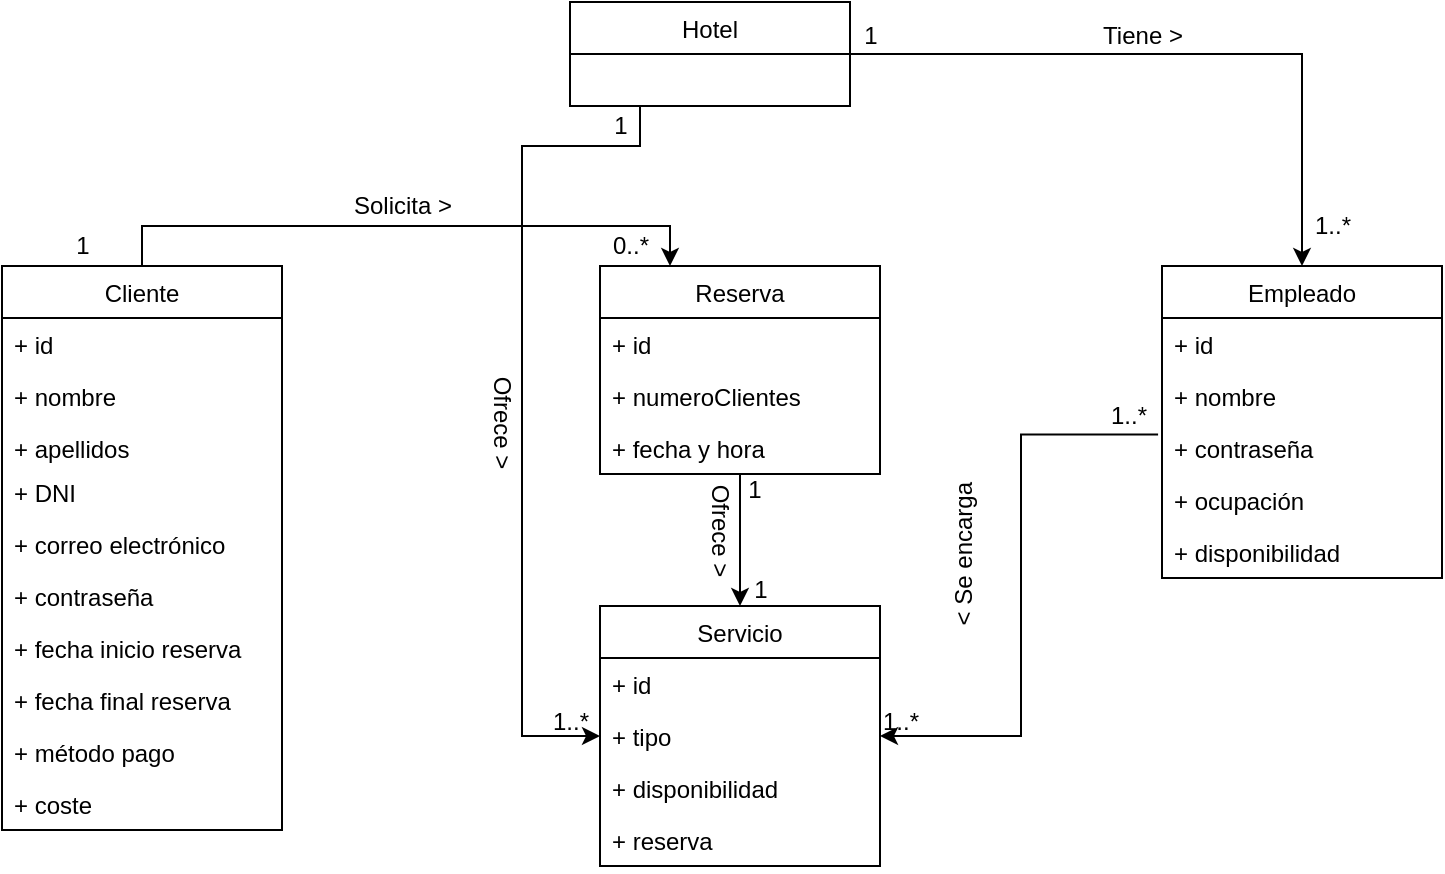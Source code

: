 <mxfile version="14.4.7" type="github">
  <diagram id="3HjA7348x1ktfYIhefzy" name="Page-1">
    <mxGraphModel dx="1038" dy="1754" grid="1" gridSize="10" guides="1" tooltips="1" connect="1" arrows="1" fold="1" page="1" pageScale="1" pageWidth="827" pageHeight="1169" math="0" shadow="0">
      <root>
        <mxCell id="0" />
        <mxCell id="1" parent="0" />
        <mxCell id="zehIB0Qbu9SA2_lh9AIG-58" style="edgeStyle=orthogonalEdgeStyle;rounded=0;orthogonalLoop=1;jettySize=auto;html=1;exitX=0.5;exitY=0;exitDx=0;exitDy=0;entryX=0.25;entryY=0;entryDx=0;entryDy=0;" edge="1" parent="1" source="zehIB0Qbu9SA2_lh9AIG-1" target="zehIB0Qbu9SA2_lh9AIG-19">
          <mxGeometry relative="1" as="geometry">
            <mxPoint x="360" y="40" as="targetPoint" />
          </mxGeometry>
        </mxCell>
        <mxCell id="zehIB0Qbu9SA2_lh9AIG-1" value="Cliente" style="swimlane;fontStyle=0;childLayout=stackLayout;horizontal=1;startSize=26;fillColor=none;horizontalStack=0;resizeParent=1;resizeParentMax=0;resizeLast=0;collapsible=1;marginBottom=0;" vertex="1" parent="1">
          <mxGeometry x="60" y="80" width="140" height="282" as="geometry" />
        </mxCell>
        <mxCell id="zehIB0Qbu9SA2_lh9AIG-48" value="+ id" style="text;strokeColor=none;fillColor=none;align=left;verticalAlign=top;spacingLeft=4;spacingRight=4;overflow=hidden;rotatable=0;points=[[0,0.5],[1,0.5]];portConstraint=eastwest;" vertex="1" parent="zehIB0Qbu9SA2_lh9AIG-1">
          <mxGeometry y="26" width="140" height="26" as="geometry" />
        </mxCell>
        <mxCell id="zehIB0Qbu9SA2_lh9AIG-4" value="+ nombre" style="text;strokeColor=none;fillColor=none;align=left;verticalAlign=top;spacingLeft=4;spacingRight=4;overflow=hidden;rotatable=0;points=[[0,0.5],[1,0.5]];portConstraint=eastwest;" vertex="1" parent="zehIB0Qbu9SA2_lh9AIG-1">
          <mxGeometry y="52" width="140" height="26" as="geometry" />
        </mxCell>
        <mxCell id="zehIB0Qbu9SA2_lh9AIG-5" value="+ apellidos" style="text;strokeColor=none;fillColor=none;align=left;verticalAlign=top;spacingLeft=4;spacingRight=4;overflow=hidden;rotatable=0;points=[[0,0.5],[1,0.5]];portConstraint=eastwest;" vertex="1" parent="zehIB0Qbu9SA2_lh9AIG-1">
          <mxGeometry y="78" width="140" height="22" as="geometry" />
        </mxCell>
        <mxCell id="zehIB0Qbu9SA2_lh9AIG-7" value="+ DNI" style="text;strokeColor=none;fillColor=none;align=left;verticalAlign=top;spacingLeft=4;spacingRight=4;overflow=hidden;rotatable=0;points=[[0,0.5],[1,0.5]];portConstraint=eastwest;" vertex="1" parent="zehIB0Qbu9SA2_lh9AIG-1">
          <mxGeometry y="100" width="140" height="26" as="geometry" />
        </mxCell>
        <mxCell id="zehIB0Qbu9SA2_lh9AIG-2" value="+ correo electrónico" style="text;strokeColor=none;fillColor=none;align=left;verticalAlign=top;spacingLeft=4;spacingRight=4;overflow=hidden;rotatable=0;points=[[0,0.5],[1,0.5]];portConstraint=eastwest;" vertex="1" parent="zehIB0Qbu9SA2_lh9AIG-1">
          <mxGeometry y="126" width="140" height="26" as="geometry" />
        </mxCell>
        <mxCell id="zehIB0Qbu9SA2_lh9AIG-3" value="+ contraseña" style="text;strokeColor=none;fillColor=none;align=left;verticalAlign=top;spacingLeft=4;spacingRight=4;overflow=hidden;rotatable=0;points=[[0,0.5],[1,0.5]];portConstraint=eastwest;" vertex="1" parent="zehIB0Qbu9SA2_lh9AIG-1">
          <mxGeometry y="152" width="140" height="26" as="geometry" />
        </mxCell>
        <mxCell id="zehIB0Qbu9SA2_lh9AIG-8" value="+ fecha inicio reserva" style="text;strokeColor=none;fillColor=none;align=left;verticalAlign=top;spacingLeft=4;spacingRight=4;overflow=hidden;rotatable=0;points=[[0,0.5],[1,0.5]];portConstraint=eastwest;" vertex="1" parent="zehIB0Qbu9SA2_lh9AIG-1">
          <mxGeometry y="178" width="140" height="26" as="geometry" />
        </mxCell>
        <mxCell id="zehIB0Qbu9SA2_lh9AIG-9" value="+ fecha final reserva" style="text;strokeColor=none;fillColor=none;align=left;verticalAlign=top;spacingLeft=4;spacingRight=4;overflow=hidden;rotatable=0;points=[[0,0.5],[1,0.5]];portConstraint=eastwest;" vertex="1" parent="zehIB0Qbu9SA2_lh9AIG-1">
          <mxGeometry y="204" width="140" height="26" as="geometry" />
        </mxCell>
        <mxCell id="zehIB0Qbu9SA2_lh9AIG-6" value="+ método pago" style="text;strokeColor=none;fillColor=none;align=left;verticalAlign=top;spacingLeft=4;spacingRight=4;overflow=hidden;rotatable=0;points=[[0,0.5],[1,0.5]];portConstraint=eastwest;" vertex="1" parent="zehIB0Qbu9SA2_lh9AIG-1">
          <mxGeometry y="230" width="140" height="26" as="geometry" />
        </mxCell>
        <mxCell id="zehIB0Qbu9SA2_lh9AIG-10" value="+ coste" style="text;strokeColor=none;fillColor=none;align=left;verticalAlign=top;spacingLeft=4;spacingRight=4;overflow=hidden;rotatable=0;points=[[0,0.5],[1,0.5]];portConstraint=eastwest;" vertex="1" parent="zehIB0Qbu9SA2_lh9AIG-1">
          <mxGeometry y="256" width="140" height="26" as="geometry" />
        </mxCell>
        <mxCell id="zehIB0Qbu9SA2_lh9AIG-70" style="edgeStyle=orthogonalEdgeStyle;rounded=0;orthogonalLoop=1;jettySize=auto;html=1;entryX=0.5;entryY=0;entryDx=0;entryDy=0;" edge="1" parent="1" source="zehIB0Qbu9SA2_lh9AIG-11" target="zehIB0Qbu9SA2_lh9AIG-35">
          <mxGeometry relative="1" as="geometry" />
        </mxCell>
        <mxCell id="zehIB0Qbu9SA2_lh9AIG-71" style="edgeStyle=orthogonalEdgeStyle;rounded=0;orthogonalLoop=1;jettySize=auto;html=1;entryX=0;entryY=0.5;entryDx=0;entryDy=0;exitX=0.25;exitY=1;exitDx=0;exitDy=0;" edge="1" parent="1" source="zehIB0Qbu9SA2_lh9AIG-11" target="zehIB0Qbu9SA2_lh9AIG-54">
          <mxGeometry relative="1" as="geometry">
            <Array as="points">
              <mxPoint x="379" y="20" />
              <mxPoint x="320" y="20" />
              <mxPoint x="320" y="315" />
            </Array>
          </mxGeometry>
        </mxCell>
        <mxCell id="zehIB0Qbu9SA2_lh9AIG-11" value="Hotel" style="swimlane;fontStyle=0;childLayout=stackLayout;horizontal=1;startSize=26;fillColor=none;horizontalStack=0;resizeParent=1;resizeParentMax=0;resizeLast=0;collapsible=1;marginBottom=0;" vertex="1" parent="1">
          <mxGeometry x="344" y="-52" width="140" height="52" as="geometry" />
        </mxCell>
        <mxCell id="zehIB0Qbu9SA2_lh9AIG-60" style="edgeStyle=orthogonalEdgeStyle;rounded=0;orthogonalLoop=1;jettySize=auto;html=1;entryX=0.5;entryY=0;entryDx=0;entryDy=0;" edge="1" parent="1" source="zehIB0Qbu9SA2_lh9AIG-19" target="zehIB0Qbu9SA2_lh9AIG-28">
          <mxGeometry relative="1" as="geometry" />
        </mxCell>
        <mxCell id="zehIB0Qbu9SA2_lh9AIG-19" value="Reserva" style="swimlane;fontStyle=0;childLayout=stackLayout;horizontal=1;startSize=26;fillColor=none;horizontalStack=0;resizeParent=1;resizeParentMax=0;resizeLast=0;collapsible=1;marginBottom=0;" vertex="1" parent="1">
          <mxGeometry x="359" y="80" width="140" height="104" as="geometry" />
        </mxCell>
        <mxCell id="zehIB0Qbu9SA2_lh9AIG-49" value="+ id" style="text;strokeColor=none;fillColor=none;align=left;verticalAlign=top;spacingLeft=4;spacingRight=4;overflow=hidden;rotatable=0;points=[[0,0.5],[1,0.5]];portConstraint=eastwest;" vertex="1" parent="zehIB0Qbu9SA2_lh9AIG-19">
          <mxGeometry y="26" width="140" height="26" as="geometry" />
        </mxCell>
        <mxCell id="zehIB0Qbu9SA2_lh9AIG-55" value="+ numeroClientes" style="text;strokeColor=none;fillColor=none;align=left;verticalAlign=top;spacingLeft=4;spacingRight=4;overflow=hidden;rotatable=0;points=[[0,0.5],[1,0.5]];portConstraint=eastwest;" vertex="1" parent="zehIB0Qbu9SA2_lh9AIG-19">
          <mxGeometry y="52" width="140" height="26" as="geometry" />
        </mxCell>
        <mxCell id="zehIB0Qbu9SA2_lh9AIG-51" value="+ fecha y hora" style="text;strokeColor=none;fillColor=none;align=left;verticalAlign=top;spacingLeft=4;spacingRight=4;overflow=hidden;rotatable=0;points=[[0,0.5],[1,0.5]];portConstraint=eastwest;" vertex="1" parent="zehIB0Qbu9SA2_lh9AIG-19">
          <mxGeometry y="78" width="140" height="26" as="geometry" />
        </mxCell>
        <mxCell id="zehIB0Qbu9SA2_lh9AIG-28" value="Servicio" style="swimlane;fontStyle=0;childLayout=stackLayout;horizontal=1;startSize=26;fillColor=none;horizontalStack=0;resizeParent=1;resizeParentMax=0;resizeLast=0;collapsible=1;marginBottom=0;" vertex="1" parent="1">
          <mxGeometry x="359" y="250" width="140" height="130" as="geometry" />
        </mxCell>
        <mxCell id="zehIB0Qbu9SA2_lh9AIG-53" value="+ id" style="text;strokeColor=none;fillColor=none;align=left;verticalAlign=top;spacingLeft=4;spacingRight=4;overflow=hidden;rotatable=0;points=[[0,0.5],[1,0.5]];portConstraint=eastwest;" vertex="1" parent="zehIB0Qbu9SA2_lh9AIG-28">
          <mxGeometry y="26" width="140" height="26" as="geometry" />
        </mxCell>
        <mxCell id="zehIB0Qbu9SA2_lh9AIG-54" value="+ tipo" style="text;strokeColor=none;fillColor=none;align=left;verticalAlign=top;spacingLeft=4;spacingRight=4;overflow=hidden;rotatable=0;points=[[0,0.5],[1,0.5]];portConstraint=eastwest;" vertex="1" parent="zehIB0Qbu9SA2_lh9AIG-28">
          <mxGeometry y="52" width="140" height="26" as="geometry" />
        </mxCell>
        <mxCell id="zehIB0Qbu9SA2_lh9AIG-29" value="+ disponibilidad" style="text;strokeColor=none;fillColor=none;align=left;verticalAlign=top;spacingLeft=4;spacingRight=4;overflow=hidden;rotatable=0;points=[[0,0.5],[1,0.5]];portConstraint=eastwest;" vertex="1" parent="zehIB0Qbu9SA2_lh9AIG-28">
          <mxGeometry y="78" width="140" height="26" as="geometry" />
        </mxCell>
        <mxCell id="zehIB0Qbu9SA2_lh9AIG-30" value="+ reserva" style="text;strokeColor=none;fillColor=none;align=left;verticalAlign=top;spacingLeft=4;spacingRight=4;overflow=hidden;rotatable=0;points=[[0,0.5],[1,0.5]];portConstraint=eastwest;" vertex="1" parent="zehIB0Qbu9SA2_lh9AIG-28">
          <mxGeometry y="104" width="140" height="26" as="geometry" />
        </mxCell>
        <mxCell id="zehIB0Qbu9SA2_lh9AIG-62" style="edgeStyle=orthogonalEdgeStyle;rounded=0;orthogonalLoop=1;jettySize=auto;html=1;exitX=-0.014;exitY=0.238;exitDx=0;exitDy=0;entryX=1;entryY=0.5;entryDx=0;entryDy=0;exitPerimeter=0;" edge="1" parent="1" source="zehIB0Qbu9SA2_lh9AIG-57" target="zehIB0Qbu9SA2_lh9AIG-54">
          <mxGeometry relative="1" as="geometry">
            <mxPoint x="590" y="150" as="targetPoint" />
          </mxGeometry>
        </mxCell>
        <mxCell id="zehIB0Qbu9SA2_lh9AIG-35" value="Empleado" style="swimlane;fontStyle=0;childLayout=stackLayout;horizontal=1;startSize=26;fillColor=none;horizontalStack=0;resizeParent=1;resizeParentMax=0;resizeLast=0;collapsible=1;marginBottom=0;" vertex="1" parent="1">
          <mxGeometry x="640" y="80" width="140" height="156" as="geometry" />
        </mxCell>
        <mxCell id="zehIB0Qbu9SA2_lh9AIG-56" value="+ id" style="text;strokeColor=none;fillColor=none;align=left;verticalAlign=top;spacingLeft=4;spacingRight=4;overflow=hidden;rotatable=0;points=[[0,0.5],[1,0.5]];portConstraint=eastwest;" vertex="1" parent="zehIB0Qbu9SA2_lh9AIG-35">
          <mxGeometry y="26" width="140" height="26" as="geometry" />
        </mxCell>
        <mxCell id="zehIB0Qbu9SA2_lh9AIG-37" value="+ nombre" style="text;strokeColor=none;fillColor=none;align=left;verticalAlign=top;spacingLeft=4;spacingRight=4;overflow=hidden;rotatable=0;points=[[0,0.5],[1,0.5]];portConstraint=eastwest;" vertex="1" parent="zehIB0Qbu9SA2_lh9AIG-35">
          <mxGeometry y="52" width="140" height="26" as="geometry" />
        </mxCell>
        <mxCell id="zehIB0Qbu9SA2_lh9AIG-57" value="+ contraseña" style="text;strokeColor=none;fillColor=none;align=left;verticalAlign=top;spacingLeft=4;spacingRight=4;overflow=hidden;rotatable=0;points=[[0,0.5],[1,0.5]];portConstraint=eastwest;" vertex="1" parent="zehIB0Qbu9SA2_lh9AIG-35">
          <mxGeometry y="78" width="140" height="26" as="geometry" />
        </mxCell>
        <mxCell id="zehIB0Qbu9SA2_lh9AIG-38" value="+ ocupación" style="text;strokeColor=none;fillColor=none;align=left;verticalAlign=top;spacingLeft=4;spacingRight=4;overflow=hidden;rotatable=0;points=[[0,0.5],[1,0.5]];portConstraint=eastwest;" vertex="1" parent="zehIB0Qbu9SA2_lh9AIG-35">
          <mxGeometry y="104" width="140" height="26" as="geometry" />
        </mxCell>
        <mxCell id="zehIB0Qbu9SA2_lh9AIG-39" value="+ disponibilidad" style="text;strokeColor=none;fillColor=none;align=left;verticalAlign=top;spacingLeft=4;spacingRight=4;overflow=hidden;rotatable=0;points=[[0,0.5],[1,0.5]];portConstraint=eastwest;" vertex="1" parent="zehIB0Qbu9SA2_lh9AIG-35">
          <mxGeometry y="130" width="140" height="26" as="geometry" />
        </mxCell>
        <mxCell id="zehIB0Qbu9SA2_lh9AIG-59" value="Solicita &amp;gt;" style="text;html=1;align=center;verticalAlign=middle;resizable=0;points=[];autosize=1;" vertex="1" parent="1">
          <mxGeometry x="230" y="40" width="60" height="20" as="geometry" />
        </mxCell>
        <mxCell id="zehIB0Qbu9SA2_lh9AIG-61" value="Ofrece &amp;gt;" style="text;html=1;align=center;verticalAlign=middle;resizable=0;points=[];autosize=1;rotation=90;" vertex="1" parent="1">
          <mxGeometry x="389" y="202" width="60" height="20" as="geometry" />
        </mxCell>
        <mxCell id="zehIB0Qbu9SA2_lh9AIG-63" value="&amp;nbsp;&amp;lt; Se encarga" style="text;html=1;align=center;verticalAlign=middle;resizable=0;points=[];autosize=1;rotation=270;" vertex="1" parent="1">
          <mxGeometry x="496" y="216" width="90" height="20" as="geometry" />
        </mxCell>
        <mxCell id="zehIB0Qbu9SA2_lh9AIG-64" value="1" style="text;html=1;align=center;verticalAlign=middle;resizable=0;points=[];autosize=1;" vertex="1" parent="1">
          <mxGeometry x="90" y="60" width="20" height="20" as="geometry" />
        </mxCell>
        <mxCell id="zehIB0Qbu9SA2_lh9AIG-65" value="0..*" style="text;html=1;align=center;verticalAlign=middle;resizable=0;points=[];autosize=1;" vertex="1" parent="1">
          <mxGeometry x="359" y="60" width="30" height="20" as="geometry" />
        </mxCell>
        <mxCell id="zehIB0Qbu9SA2_lh9AIG-66" value="1" style="text;html=1;align=center;verticalAlign=middle;resizable=0;points=[];autosize=1;" vertex="1" parent="1">
          <mxGeometry x="426" y="182" width="20" height="20" as="geometry" />
        </mxCell>
        <mxCell id="zehIB0Qbu9SA2_lh9AIG-67" value="1" style="text;html=1;align=center;verticalAlign=middle;resizable=0;points=[];autosize=1;" vertex="1" parent="1">
          <mxGeometry x="429" y="232" width="20" height="20" as="geometry" />
        </mxCell>
        <mxCell id="zehIB0Qbu9SA2_lh9AIG-68" value="1..*" style="text;html=1;align=center;verticalAlign=middle;resizable=0;points=[];autosize=1;" vertex="1" parent="1">
          <mxGeometry x="608" y="145" width="30" height="20" as="geometry" />
        </mxCell>
        <mxCell id="zehIB0Qbu9SA2_lh9AIG-69" value="1..*" style="text;html=1;align=center;verticalAlign=middle;resizable=0;points=[];autosize=1;" vertex="1" parent="1">
          <mxGeometry x="494" y="298" width="30" height="20" as="geometry" />
        </mxCell>
        <mxCell id="zehIB0Qbu9SA2_lh9AIG-72" value="Tiene &amp;gt;" style="text;html=1;align=center;verticalAlign=middle;resizable=0;points=[];autosize=1;" vertex="1" parent="1">
          <mxGeometry x="600" y="-45" width="60" height="20" as="geometry" />
        </mxCell>
        <mxCell id="zehIB0Qbu9SA2_lh9AIG-74" value="Ofrece &amp;gt;" style="text;html=1;align=center;verticalAlign=middle;resizable=0;points=[];autosize=1;rotation=90;" vertex="1" parent="1">
          <mxGeometry x="280" y="148" width="60" height="20" as="geometry" />
        </mxCell>
        <mxCell id="zehIB0Qbu9SA2_lh9AIG-75" value="1..*" style="text;html=1;align=center;verticalAlign=middle;resizable=0;points=[];autosize=1;" vertex="1" parent="1">
          <mxGeometry x="710" y="50" width="30" height="20" as="geometry" />
        </mxCell>
        <mxCell id="zehIB0Qbu9SA2_lh9AIG-76" value="1..*" style="text;html=1;align=center;verticalAlign=middle;resizable=0;points=[];autosize=1;" vertex="1" parent="1">
          <mxGeometry x="329" y="298" width="30" height="20" as="geometry" />
        </mxCell>
        <mxCell id="zehIB0Qbu9SA2_lh9AIG-77" value="1" style="text;html=1;align=center;verticalAlign=middle;resizable=0;points=[];autosize=1;" vertex="1" parent="1">
          <mxGeometry x="484" y="-45" width="20" height="20" as="geometry" />
        </mxCell>
        <mxCell id="zehIB0Qbu9SA2_lh9AIG-78" value="1" style="text;html=1;align=center;verticalAlign=middle;resizable=0;points=[];autosize=1;" vertex="1" parent="1">
          <mxGeometry x="359" width="20" height="20" as="geometry" />
        </mxCell>
      </root>
    </mxGraphModel>
  </diagram>
</mxfile>
